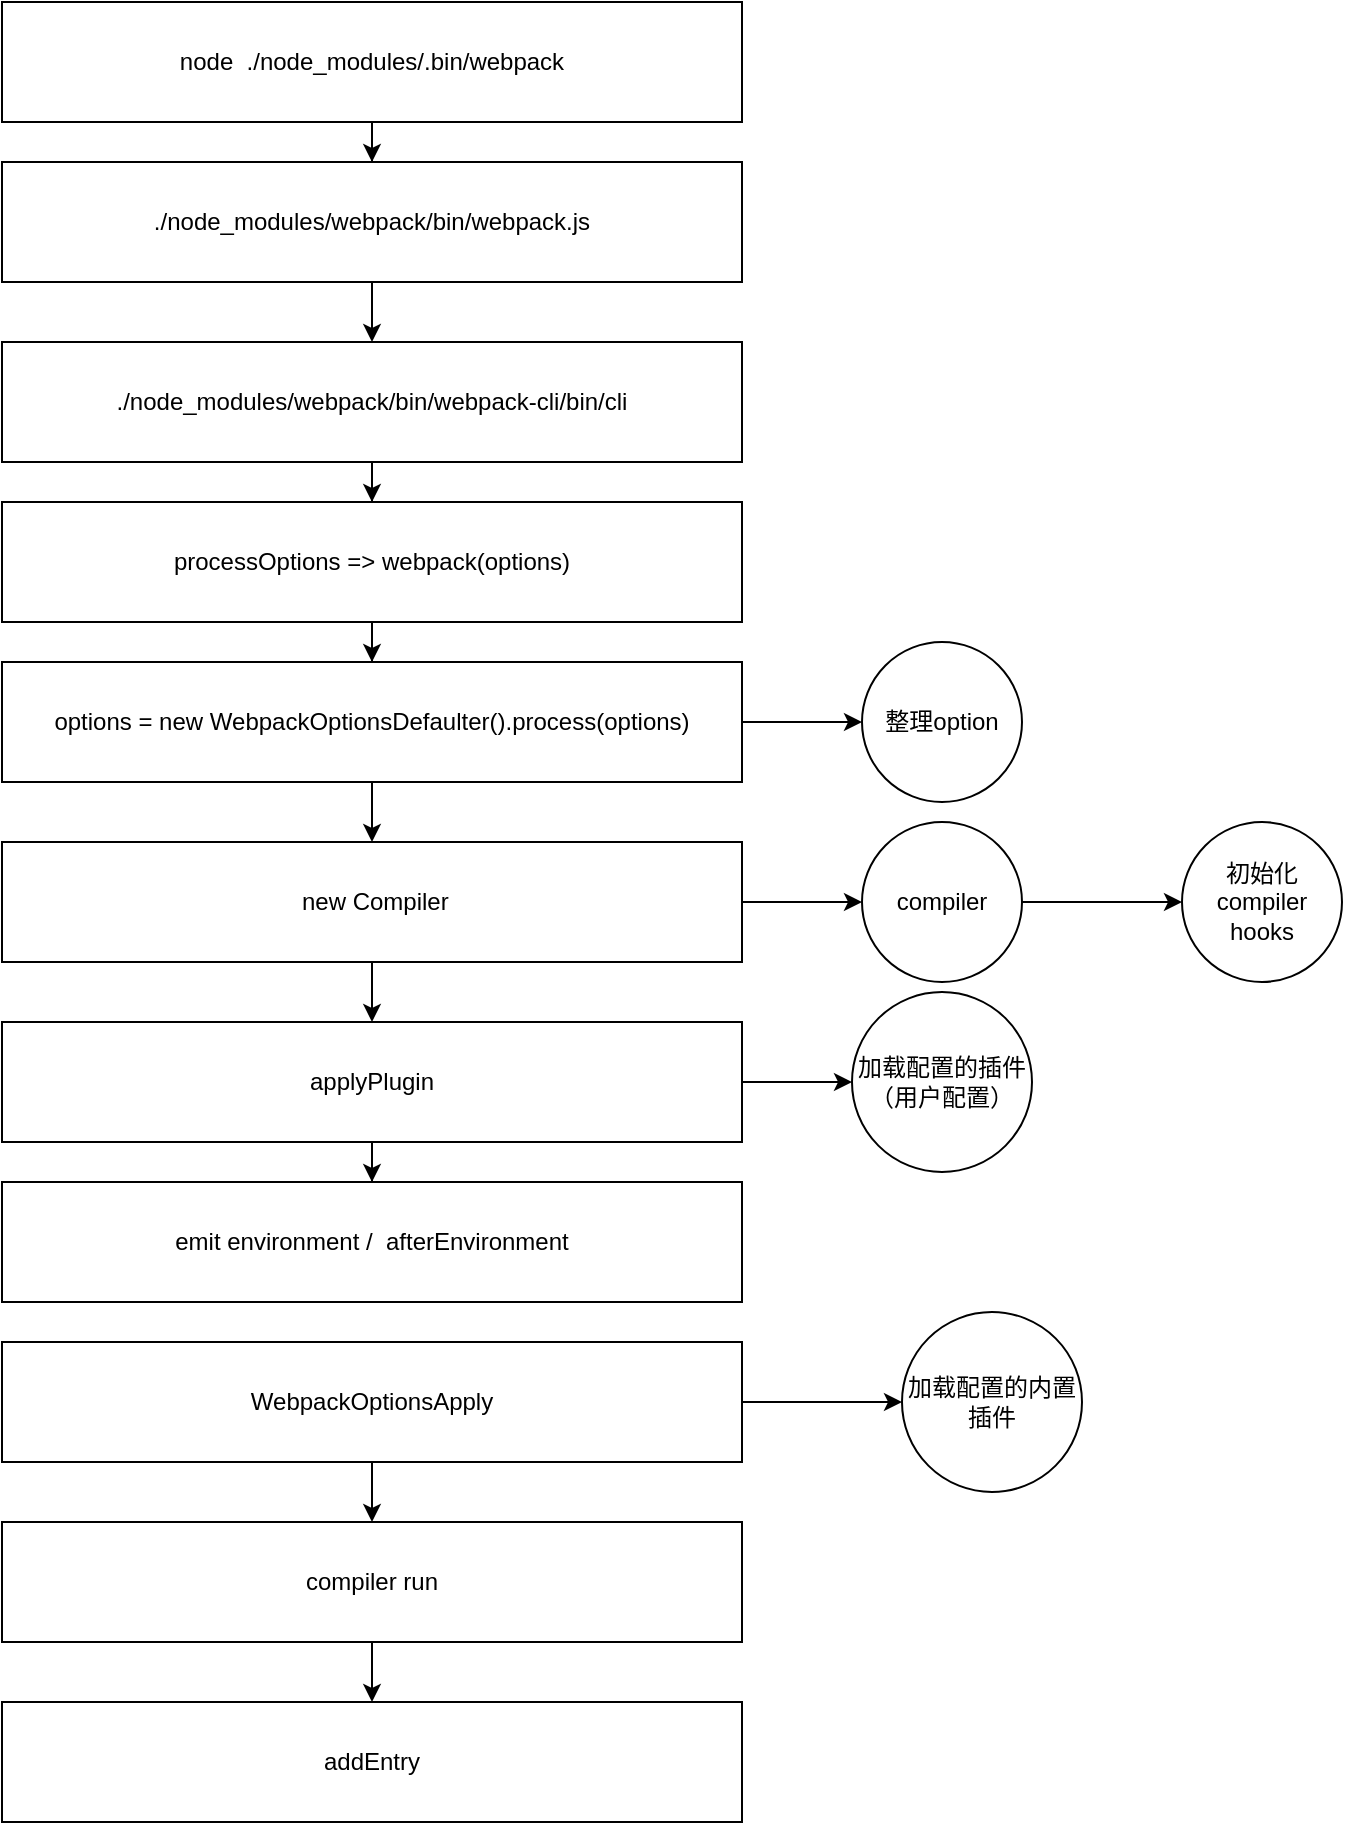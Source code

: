 <mxfile version="12.3.8" type="github" pages="1"><diagram id="hdjjbc8dtyr4Li_4tEsw" name="Page-1"><mxGraphModel dx="1422" dy="762" grid="1" gridSize="10" guides="1" tooltips="1" connect="1" arrows="1" fold="1" page="1" pageScale="1" pageWidth="827" pageHeight="1169" math="0" shadow="0"><root><mxCell id="0"/><mxCell id="1" parent="0"/><mxCell id="Zs1lByH8GDzMfSkFAjlw-5" value="" style="edgeStyle=orthogonalEdgeStyle;rounded=0;orthogonalLoop=1;jettySize=auto;html=1;" edge="1" parent="1" source="Zs1lByH8GDzMfSkFAjlw-2" target="Zs1lByH8GDzMfSkFAjlw-4"><mxGeometry relative="1" as="geometry"/></mxCell><mxCell id="Zs1lByH8GDzMfSkFAjlw-2" value="&lt;span style=&quot;white-space: normal&quot;&gt;node&amp;nbsp; ./node_modules/.bin/webpack&lt;/span&gt;" style="rounded=0;whiteSpace=wrap;html=1;" vertex="1" parent="1"><mxGeometry x="100" y="50" width="370" height="60" as="geometry"/></mxCell><mxCell id="Zs1lByH8GDzMfSkFAjlw-7" value="" style="edgeStyle=orthogonalEdgeStyle;rounded=0;orthogonalLoop=1;jettySize=auto;html=1;" edge="1" parent="1" source="Zs1lByH8GDzMfSkFAjlw-4" target="Zs1lByH8GDzMfSkFAjlw-6"><mxGeometry relative="1" as="geometry"/></mxCell><mxCell id="Zs1lByH8GDzMfSkFAjlw-4" value="./node_modules/webpack/bin/webpack.js" style="rounded=0;whiteSpace=wrap;html=1;" vertex="1" parent="1"><mxGeometry x="100" y="130" width="370" height="60" as="geometry"/></mxCell><mxCell id="Zs1lByH8GDzMfSkFAjlw-19" value="" style="edgeStyle=orthogonalEdgeStyle;rounded=0;orthogonalLoop=1;jettySize=auto;html=1;" edge="1" parent="1" source="Zs1lByH8GDzMfSkFAjlw-6" target="Zs1lByH8GDzMfSkFAjlw-11"><mxGeometry relative="1" as="geometry"/></mxCell><mxCell id="Zs1lByH8GDzMfSkFAjlw-6" value="&lt;span style=&quot;white-space: normal&quot;&gt;./node_modules/webpack/bin/webpack-cli/bin/cli&lt;/span&gt;" style="rounded=0;whiteSpace=wrap;html=1;" vertex="1" parent="1"><mxGeometry x="100" y="220" width="370" height="60" as="geometry"/></mxCell><mxCell id="Zs1lByH8GDzMfSkFAjlw-20" value="" style="edgeStyle=orthogonalEdgeStyle;rounded=0;orthogonalLoop=1;jettySize=auto;html=1;" edge="1" parent="1" source="Zs1lByH8GDzMfSkFAjlw-11" target="Zs1lByH8GDzMfSkFAjlw-12"><mxGeometry relative="1" as="geometry"/></mxCell><mxCell id="Zs1lByH8GDzMfSkFAjlw-11" value="processOptions =&amp;gt; webpack(options)" style="rounded=0;whiteSpace=wrap;html=1;" vertex="1" parent="1"><mxGeometry x="100" y="300" width="370" height="60" as="geometry"/></mxCell><mxCell id="Zs1lByH8GDzMfSkFAjlw-18" value="" style="edgeStyle=orthogonalEdgeStyle;rounded=0;orthogonalLoop=1;jettySize=auto;html=1;" edge="1" parent="1" source="Zs1lByH8GDzMfSkFAjlw-12" target="Zs1lByH8GDzMfSkFAjlw-17"><mxGeometry relative="1" as="geometry"/></mxCell><mxCell id="Zs1lByH8GDzMfSkFAjlw-23" value="" style="edgeStyle=orthogonalEdgeStyle;rounded=0;orthogonalLoop=1;jettySize=auto;html=1;" edge="1" parent="1" source="Zs1lByH8GDzMfSkFAjlw-12" target="Zs1lByH8GDzMfSkFAjlw-16"><mxGeometry relative="1" as="geometry"/></mxCell><mxCell id="Zs1lByH8GDzMfSkFAjlw-12" value="options = new WebpackOptionsDefaulter().process(options)" style="rounded=0;whiteSpace=wrap;html=1;" vertex="1" parent="1"><mxGeometry x="100" y="380" width="370" height="60" as="geometry"/></mxCell><mxCell id="Zs1lByH8GDzMfSkFAjlw-16" value="整理option" style="ellipse;whiteSpace=wrap;html=1;aspect=fixed;" vertex="1" parent="1"><mxGeometry x="530" y="370" width="80" height="80" as="geometry"/></mxCell><mxCell id="Zs1lByH8GDzMfSkFAjlw-27" value="" style="edgeStyle=orthogonalEdgeStyle;rounded=0;orthogonalLoop=1;jettySize=auto;html=1;" edge="1" parent="1" source="Zs1lByH8GDzMfSkFAjlw-17" target="Zs1lByH8GDzMfSkFAjlw-26"><mxGeometry relative="1" as="geometry"/></mxCell><mxCell id="Zs1lByH8GDzMfSkFAjlw-31" value="" style="edgeStyle=orthogonalEdgeStyle;rounded=0;orthogonalLoop=1;jettySize=auto;html=1;" edge="1" parent="1" source="Zs1lByH8GDzMfSkFAjlw-17" target="Zs1lByH8GDzMfSkFAjlw-28"><mxGeometry relative="1" as="geometry"/></mxCell><mxCell id="Zs1lByH8GDzMfSkFAjlw-17" value="&amp;nbsp;new Compiler" style="rounded=0;whiteSpace=wrap;html=1;" vertex="1" parent="1"><mxGeometry x="100" y="470" width="370" height="60" as="geometry"/></mxCell><mxCell id="Zs1lByH8GDzMfSkFAjlw-35" value="" style="edgeStyle=orthogonalEdgeStyle;rounded=0;orthogonalLoop=1;jettySize=auto;html=1;" edge="1" parent="1" source="Zs1lByH8GDzMfSkFAjlw-26" target="Zs1lByH8GDzMfSkFAjlw-34"><mxGeometry relative="1" as="geometry"/></mxCell><mxCell id="Zs1lByH8GDzMfSkFAjlw-26" value="compiler" style="ellipse;whiteSpace=wrap;html=1;aspect=fixed;" vertex="1" parent="1"><mxGeometry x="530" y="460" width="80" height="80" as="geometry"/></mxCell><mxCell id="Zs1lByH8GDzMfSkFAjlw-34" value="初始化compiler&lt;br&gt;hooks" style="ellipse;whiteSpace=wrap;html=1;aspect=fixed;" vertex="1" parent="1"><mxGeometry x="690" y="460" width="80" height="80" as="geometry"/></mxCell><mxCell id="Zs1lByH8GDzMfSkFAjlw-30" value="" style="edgeStyle=orthogonalEdgeStyle;rounded=0;orthogonalLoop=1;jettySize=auto;html=1;" edge="1" parent="1" source="Zs1lByH8GDzMfSkFAjlw-28" target="Zs1lByH8GDzMfSkFAjlw-29"><mxGeometry relative="1" as="geometry"/></mxCell><mxCell id="Zs1lByH8GDzMfSkFAjlw-42" value="" style="edgeStyle=orthogonalEdgeStyle;rounded=0;orthogonalLoop=1;jettySize=auto;html=1;" edge="1" parent="1" source="Zs1lByH8GDzMfSkFAjlw-28" target="Zs1lByH8GDzMfSkFAjlw-41"><mxGeometry relative="1" as="geometry"/></mxCell><mxCell id="Zs1lByH8GDzMfSkFAjlw-28" value="applyPlugin" style="rounded=0;whiteSpace=wrap;html=1;" vertex="1" parent="1"><mxGeometry x="100" y="560" width="370" height="60" as="geometry"/></mxCell><mxCell id="Zs1lByH8GDzMfSkFAjlw-29" value="emit environment /&amp;nbsp;&amp;nbsp;afterEnvironment" style="rounded=0;whiteSpace=wrap;html=1;" vertex="1" parent="1"><mxGeometry x="100" y="640" width="370" height="60" as="geometry"/></mxCell><mxCell id="Zs1lByH8GDzMfSkFAjlw-36" value="" style="edgeStyle=orthogonalEdgeStyle;rounded=0;orthogonalLoop=1;jettySize=auto;html=1;" edge="1" parent="1" source="Zs1lByH8GDzMfSkFAjlw-32" target="Zs1lByH8GDzMfSkFAjlw-33"><mxGeometry relative="1" as="geometry"/></mxCell><mxCell id="Zs1lByH8GDzMfSkFAjlw-38" value="" style="edgeStyle=orthogonalEdgeStyle;rounded=0;orthogonalLoop=1;jettySize=auto;html=1;" edge="1" parent="1" source="Zs1lByH8GDzMfSkFAjlw-32" target="Zs1lByH8GDzMfSkFAjlw-37"><mxGeometry relative="1" as="geometry"/></mxCell><mxCell id="Zs1lByH8GDzMfSkFAjlw-32" value="WebpackOptionsApply" style="rounded=0;whiteSpace=wrap;html=1;" vertex="1" parent="1"><mxGeometry x="100" y="720" width="370" height="60" as="geometry"/></mxCell><mxCell id="Zs1lByH8GDzMfSkFAjlw-33" value="加载配置的内置插件" style="ellipse;whiteSpace=wrap;html=1;aspect=fixed;" vertex="1" parent="1"><mxGeometry x="550" y="705" width="90" height="90" as="geometry"/></mxCell><mxCell id="Zs1lByH8GDzMfSkFAjlw-40" value="" style="edgeStyle=orthogonalEdgeStyle;rounded=0;orthogonalLoop=1;jettySize=auto;html=1;" edge="1" parent="1" source="Zs1lByH8GDzMfSkFAjlw-37" target="Zs1lByH8GDzMfSkFAjlw-39"><mxGeometry relative="1" as="geometry"/></mxCell><mxCell id="Zs1lByH8GDzMfSkFAjlw-37" value="compiler run" style="rounded=0;whiteSpace=wrap;html=1;" vertex="1" parent="1"><mxGeometry x="100" y="810" width="370" height="60" as="geometry"/></mxCell><mxCell id="Zs1lByH8GDzMfSkFAjlw-39" value="addEntry" style="rounded=0;whiteSpace=wrap;html=1;" vertex="1" parent="1"><mxGeometry x="100" y="900" width="370" height="60" as="geometry"/></mxCell><mxCell id="Zs1lByH8GDzMfSkFAjlw-41" value="加载配置的插件（用户配置）" style="ellipse;whiteSpace=wrap;html=1;aspect=fixed;" vertex="1" parent="1"><mxGeometry x="525" y="545" width="90" height="90" as="geometry"/></mxCell></root></mxGraphModel></diagram></mxfile>